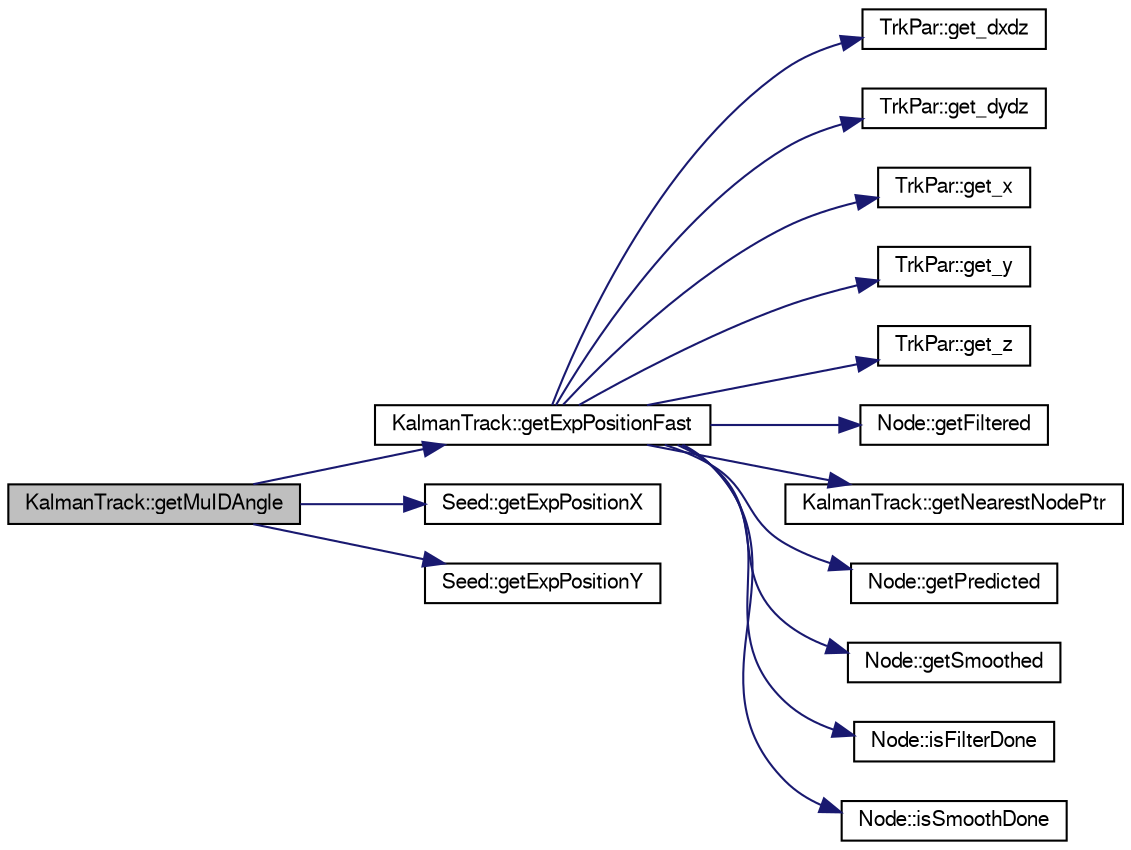 digraph "KalmanTrack::getMuIDAngle"
{
  bgcolor="transparent";
  edge [fontname="FreeSans",fontsize="10",labelfontname="FreeSans",labelfontsize="10"];
  node [fontname="FreeSans",fontsize="10",shape=record];
  rankdir="LR";
  Node1 [label="KalmanTrack::getMuIDAngle",height=0.2,width=0.4,color="black", fillcolor="grey75", style="filled" fontcolor="black"];
  Node1 -> Node2 [color="midnightblue",fontsize="10",style="solid",fontname="FreeSans"];
  Node2 [label="KalmanTrack::getExpPositionFast",height=0.2,width=0.4,color="black",URL="$d9/dc3/classKalmanTrack.html#ad2f8601ff8f0b4c22800c7a6a6fe24f7"];
  Node2 -> Node3 [color="midnightblue",fontsize="10",style="solid",fontname="FreeSans"];
  Node3 [label="TrkPar::get_dxdz",height=0.2,width=0.4,color="black",URL="$d2/d70/classTrkPar.html#abd74f4c05d1ca63c76a99b8d3e594059"];
  Node2 -> Node4 [color="midnightblue",fontsize="10",style="solid",fontname="FreeSans"];
  Node4 [label="TrkPar::get_dydz",height=0.2,width=0.4,color="black",URL="$d2/d70/classTrkPar.html#a15a33a13a38b30f71d1304023812bd6a"];
  Node2 -> Node5 [color="midnightblue",fontsize="10",style="solid",fontname="FreeSans"];
  Node5 [label="TrkPar::get_x",height=0.2,width=0.4,color="black",URL="$d2/d70/classTrkPar.html#af6c71e40d32ee559292d927b271b2b7a"];
  Node2 -> Node6 [color="midnightblue",fontsize="10",style="solid",fontname="FreeSans"];
  Node6 [label="TrkPar::get_y",height=0.2,width=0.4,color="black",URL="$d2/d70/classTrkPar.html#a04101dd3ba83b7ebba771126f22a22c6"];
  Node2 -> Node7 [color="midnightblue",fontsize="10",style="solid",fontname="FreeSans"];
  Node7 [label="TrkPar::get_z",height=0.2,width=0.4,color="black",URL="$d2/d70/classTrkPar.html#a8b54bb0a84179176aabaacb3397c8105"];
  Node2 -> Node8 [color="midnightblue",fontsize="10",style="solid",fontname="FreeSans"];
  Node8 [label="Node::getFiltered",height=0.2,width=0.4,color="black",URL="$df/dd0/classNode.html#ab483dc1ccfa5a0dc9ba876ee9a2134c9"];
  Node2 -> Node9 [color="midnightblue",fontsize="10",style="solid",fontname="FreeSans"];
  Node9 [label="KalmanTrack::getNearestNodePtr",height=0.2,width=0.4,color="black",URL="$d9/dc3/classKalmanTrack.html#ad92a13303a13a7941e38074edb6dcf27"];
  Node2 -> Node10 [color="midnightblue",fontsize="10",style="solid",fontname="FreeSans"];
  Node10 [label="Node::getPredicted",height=0.2,width=0.4,color="black",URL="$df/dd0/classNode.html#a49001f3ff76ccd0091837d333f8698f8",tooltip="Gets. "];
  Node2 -> Node11 [color="midnightblue",fontsize="10",style="solid",fontname="FreeSans"];
  Node11 [label="Node::getSmoothed",height=0.2,width=0.4,color="black",URL="$df/dd0/classNode.html#a385cbcf82382c3ff0e7d347d6e6d6a77"];
  Node2 -> Node12 [color="midnightblue",fontsize="10",style="solid",fontname="FreeSans"];
  Node12 [label="Node::isFilterDone",height=0.2,width=0.4,color="black",URL="$df/dd0/classNode.html#a35fb6b17a2553e4ff684f9cbd1e9a72c"];
  Node2 -> Node13 [color="midnightblue",fontsize="10",style="solid",fontname="FreeSans"];
  Node13 [label="Node::isSmoothDone",height=0.2,width=0.4,color="black",URL="$df/dd0/classNode.html#a71252a4e306e228893a72484837ac8d1"];
  Node1 -> Node14 [color="midnightblue",fontsize="10",style="solid",fontname="FreeSans"];
  Node14 [label="Seed::getExpPositionX",height=0.2,width=0.4,color="black",URL="$db/d19/classSeed.html#a70cc9856624b961c830c94d123a4d56f"];
  Node1 -> Node15 [color="midnightblue",fontsize="10",style="solid",fontname="FreeSans"];
  Node15 [label="Seed::getExpPositionY",height=0.2,width=0.4,color="black",URL="$db/d19/classSeed.html#a56b013ec0fccb02df16205d9c3b962be"];
}
